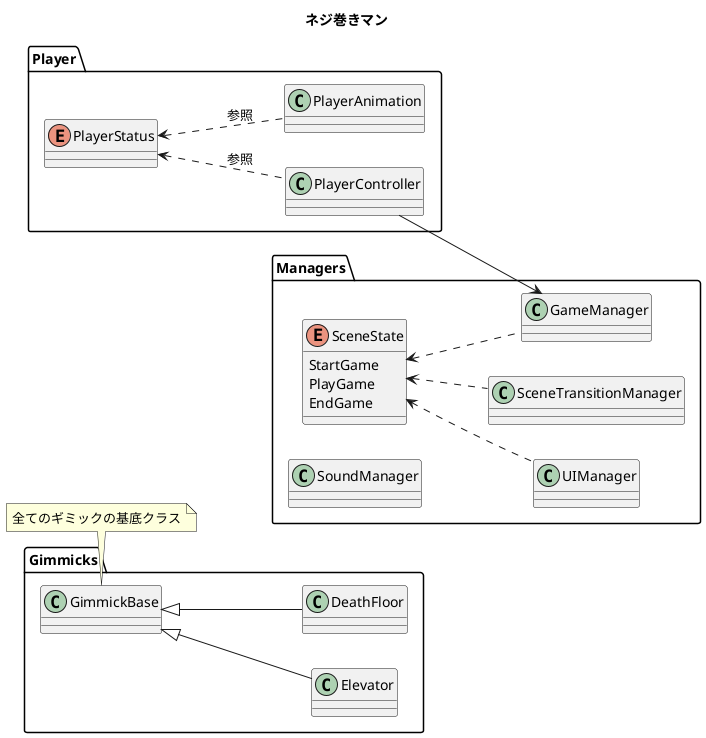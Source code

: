 @startuml Nejimakiman3D_ClassDiagram 
title ネジ巻きマン
left to right direction

/'
    開発環境 : Unity 2021.3.19f1
    プラットフォーム : PC
'/

package Player{
    enum PlayerStatus{

    }
    class PlayerController{

    }
    class PlayerAnimation{

    }
}
PlayerStatus <.. PlayerController : "参照"
PlayerStatus <.. PlayerAnimation : "参照"

package Gimmicks{
    class GimmickBase{
        
    }

    class Elevator{

    }

    class DeathFloor{

    }
}
note bottom of GimmickBase : 全てのギミックの基底クラス 
GimmickBase <|-- Elevator
GimmickBase <|-- DeathFloor

package Managers{
    enum SceneState{
        StartGame
        PlayGame
        EndGame
    }
    class GameManager{

    }
    class UIManager{

    }
    class SoundManager{

    }
    class SceneTransitionManager{

    }    
}
PlayerController --> GameManager
SceneState <.. GameManager
SceneState <.. UIManager
SceneState <.. SceneTransitionManager

